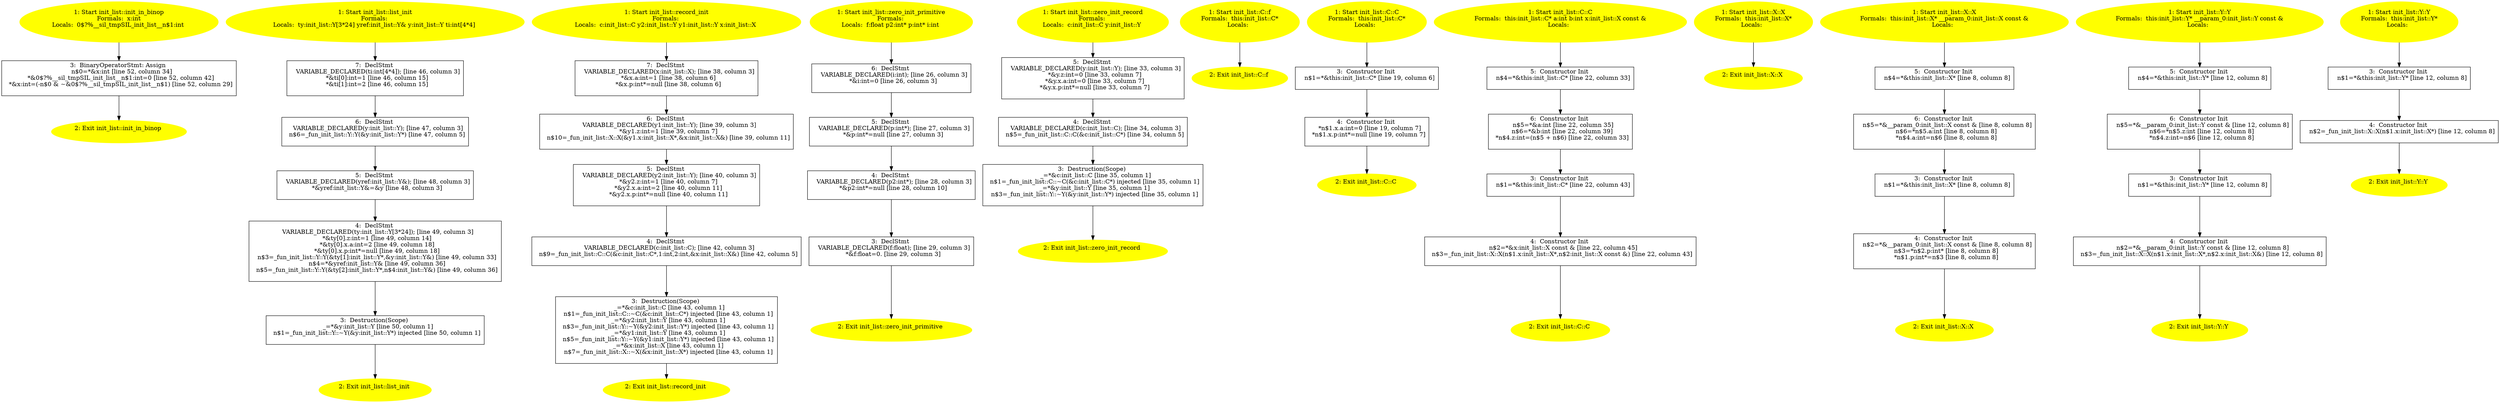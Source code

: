 /* @generated */
digraph cfg {
"init_in_binop#init_list#8348250075128359911.7adaa67964536570064366a92056cf46_1" [label="1: Start init_list::init_in_binop\nFormals:  x:int\nLocals:  0$?%__sil_tmpSIL_init_list__n$1:int \n  " color=yellow style=filled]
	

	 "init_in_binop#init_list#8348250075128359911.7adaa67964536570064366a92056cf46_1" -> "init_in_binop#init_list#8348250075128359911.7adaa67964536570064366a92056cf46_3" ;
"init_in_binop#init_list#8348250075128359911.7adaa67964536570064366a92056cf46_2" [label="2: Exit init_list::init_in_binop \n  " color=yellow style=filled]
	

"init_in_binop#init_list#8348250075128359911.7adaa67964536570064366a92056cf46_3" [label="3:  BinaryOperatorStmt: Assign \n   n$0=*&x:int [line 52, column 34]\n  *&0$?%__sil_tmpSIL_init_list__n$1:int=0 [line 52, column 42]\n  *&x:int=(-n$0 & ~&0$?%__sil_tmpSIL_init_list__n$1) [line 52, column 29]\n " shape="box"]
	

	 "init_in_binop#init_list#8348250075128359911.7adaa67964536570064366a92056cf46_3" -> "init_in_binop#init_list#8348250075128359911.7adaa67964536570064366a92056cf46_2" ;
"list_init#init_list#18348854466346904105.0126b9f1f80f91b73d5fbdbf2bc60754_1" [label="1: Start init_list::list_init\nFormals: \nLocals:  ty:init_list::Y[3*24] yref:init_list::Y& y:init_list::Y ti:int[4*4] \n  " color=yellow style=filled]
	

	 "list_init#init_list#18348854466346904105.0126b9f1f80f91b73d5fbdbf2bc60754_1" -> "list_init#init_list#18348854466346904105.0126b9f1f80f91b73d5fbdbf2bc60754_7" ;
"list_init#init_list#18348854466346904105.0126b9f1f80f91b73d5fbdbf2bc60754_2" [label="2: Exit init_list::list_init \n  " color=yellow style=filled]
	

"list_init#init_list#18348854466346904105.0126b9f1f80f91b73d5fbdbf2bc60754_3" [label="3:  Destruction(Scope) \n   _=*&y:init_list::Y [line 50, column 1]\n  n$1=_fun_init_list::Y::~Y(&y:init_list::Y*) injected [line 50, column 1]\n " shape="box"]
	

	 "list_init#init_list#18348854466346904105.0126b9f1f80f91b73d5fbdbf2bc60754_3" -> "list_init#init_list#18348854466346904105.0126b9f1f80f91b73d5fbdbf2bc60754_2" ;
"list_init#init_list#18348854466346904105.0126b9f1f80f91b73d5fbdbf2bc60754_4" [label="4:  DeclStmt \n   VARIABLE_DECLARED(ty:init_list::Y[3*24]); [line 49, column 3]\n  *&ty[0].z:int=1 [line 49, column 14]\n  *&ty[0].x.a:int=2 [line 49, column 18]\n  *&ty[0].x.p:int*=null [line 49, column 18]\n  n$3=_fun_init_list::Y::Y(&ty[1]:init_list::Y*,&y:init_list::Y&) [line 49, column 33]\n  n$4=*&yref:init_list::Y& [line 49, column 36]\n  n$5=_fun_init_list::Y::Y(&ty[2]:init_list::Y*,n$4:init_list::Y&) [line 49, column 36]\n " shape="box"]
	

	 "list_init#init_list#18348854466346904105.0126b9f1f80f91b73d5fbdbf2bc60754_4" -> "list_init#init_list#18348854466346904105.0126b9f1f80f91b73d5fbdbf2bc60754_3" ;
"list_init#init_list#18348854466346904105.0126b9f1f80f91b73d5fbdbf2bc60754_5" [label="5:  DeclStmt \n   VARIABLE_DECLARED(yref:init_list::Y&); [line 48, column 3]\n  *&yref:init_list::Y&=&y [line 48, column 3]\n " shape="box"]
	

	 "list_init#init_list#18348854466346904105.0126b9f1f80f91b73d5fbdbf2bc60754_5" -> "list_init#init_list#18348854466346904105.0126b9f1f80f91b73d5fbdbf2bc60754_4" ;
"list_init#init_list#18348854466346904105.0126b9f1f80f91b73d5fbdbf2bc60754_6" [label="6:  DeclStmt \n   VARIABLE_DECLARED(y:init_list::Y); [line 47, column 3]\n  n$6=_fun_init_list::Y::Y(&y:init_list::Y*) [line 47, column 5]\n " shape="box"]
	

	 "list_init#init_list#18348854466346904105.0126b9f1f80f91b73d5fbdbf2bc60754_6" -> "list_init#init_list#18348854466346904105.0126b9f1f80f91b73d5fbdbf2bc60754_5" ;
"list_init#init_list#18348854466346904105.0126b9f1f80f91b73d5fbdbf2bc60754_7" [label="7:  DeclStmt \n   VARIABLE_DECLARED(ti:int[4*4]); [line 46, column 3]\n  *&ti[0]:int=1 [line 46, column 15]\n  *&ti[1]:int=2 [line 46, column 15]\n " shape="box"]
	

	 "list_init#init_list#18348854466346904105.0126b9f1f80f91b73d5fbdbf2bc60754_7" -> "list_init#init_list#18348854466346904105.0126b9f1f80f91b73d5fbdbf2bc60754_6" ;
"record_init#init_list#9390182661430352809.a0bac2a3cf71c0b7c450ce49d030845f_1" [label="1: Start init_list::record_init\nFormals: \nLocals:  c:init_list::C y2:init_list::Y y1:init_list::Y x:init_list::X \n  " color=yellow style=filled]
	

	 "record_init#init_list#9390182661430352809.a0bac2a3cf71c0b7c450ce49d030845f_1" -> "record_init#init_list#9390182661430352809.a0bac2a3cf71c0b7c450ce49d030845f_7" ;
"record_init#init_list#9390182661430352809.a0bac2a3cf71c0b7c450ce49d030845f_2" [label="2: Exit init_list::record_init \n  " color=yellow style=filled]
	

"record_init#init_list#9390182661430352809.a0bac2a3cf71c0b7c450ce49d030845f_3" [label="3:  Destruction(Scope) \n   _=*&c:init_list::C [line 43, column 1]\n  n$1=_fun_init_list::C::~C(&c:init_list::C*) injected [line 43, column 1]\n  _=*&y2:init_list::Y [line 43, column 1]\n  n$3=_fun_init_list::Y::~Y(&y2:init_list::Y*) injected [line 43, column 1]\n  _=*&y1:init_list::Y [line 43, column 1]\n  n$5=_fun_init_list::Y::~Y(&y1:init_list::Y*) injected [line 43, column 1]\n  _=*&x:init_list::X [line 43, column 1]\n  n$7=_fun_init_list::X::~X(&x:init_list::X*) injected [line 43, column 1]\n " shape="box"]
	

	 "record_init#init_list#9390182661430352809.a0bac2a3cf71c0b7c450ce49d030845f_3" -> "record_init#init_list#9390182661430352809.a0bac2a3cf71c0b7c450ce49d030845f_2" ;
"record_init#init_list#9390182661430352809.a0bac2a3cf71c0b7c450ce49d030845f_4" [label="4:  DeclStmt \n   VARIABLE_DECLARED(c:init_list::C); [line 42, column 3]\n  n$9=_fun_init_list::C::C(&c:init_list::C*,1:int,2:int,&x:init_list::X&) [line 42, column 5]\n " shape="box"]
	

	 "record_init#init_list#9390182661430352809.a0bac2a3cf71c0b7c450ce49d030845f_4" -> "record_init#init_list#9390182661430352809.a0bac2a3cf71c0b7c450ce49d030845f_3" ;
"record_init#init_list#9390182661430352809.a0bac2a3cf71c0b7c450ce49d030845f_5" [label="5:  DeclStmt \n   VARIABLE_DECLARED(y2:init_list::Y); [line 40, column 3]\n  *&y2.z:int=1 [line 40, column 7]\n  *&y2.x.a:int=2 [line 40, column 11]\n  *&y2.x.p:int*=null [line 40, column 11]\n " shape="box"]
	

	 "record_init#init_list#9390182661430352809.a0bac2a3cf71c0b7c450ce49d030845f_5" -> "record_init#init_list#9390182661430352809.a0bac2a3cf71c0b7c450ce49d030845f_4" ;
"record_init#init_list#9390182661430352809.a0bac2a3cf71c0b7c450ce49d030845f_6" [label="6:  DeclStmt \n   VARIABLE_DECLARED(y1:init_list::Y); [line 39, column 3]\n  *&y1.z:int=1 [line 39, column 7]\n  n$10=_fun_init_list::X::X(&y1.x:init_list::X*,&x:init_list::X&) [line 39, column 11]\n " shape="box"]
	

	 "record_init#init_list#9390182661430352809.a0bac2a3cf71c0b7c450ce49d030845f_6" -> "record_init#init_list#9390182661430352809.a0bac2a3cf71c0b7c450ce49d030845f_5" ;
"record_init#init_list#9390182661430352809.a0bac2a3cf71c0b7c450ce49d030845f_7" [label="7:  DeclStmt \n   VARIABLE_DECLARED(x:init_list::X); [line 38, column 3]\n  *&x.a:int=1 [line 38, column 6]\n  *&x.p:int*=null [line 38, column 6]\n " shape="box"]
	

	 "record_init#init_list#9390182661430352809.a0bac2a3cf71c0b7c450ce49d030845f_7" -> "record_init#init_list#9390182661430352809.a0bac2a3cf71c0b7c450ce49d030845f_6" ;
"zero_init_primitive#init_list#3465759276925732066.1d03db1e38d38f4b345f33049176e92c_1" [label="1: Start init_list::zero_init_primitive\nFormals: \nLocals:  f:float p2:int* p:int* i:int \n  " color=yellow style=filled]
	

	 "zero_init_primitive#init_list#3465759276925732066.1d03db1e38d38f4b345f33049176e92c_1" -> "zero_init_primitive#init_list#3465759276925732066.1d03db1e38d38f4b345f33049176e92c_6" ;
"zero_init_primitive#init_list#3465759276925732066.1d03db1e38d38f4b345f33049176e92c_2" [label="2: Exit init_list::zero_init_primitive \n  " color=yellow style=filled]
	

"zero_init_primitive#init_list#3465759276925732066.1d03db1e38d38f4b345f33049176e92c_3" [label="3:  DeclStmt \n   VARIABLE_DECLARED(f:float); [line 29, column 3]\n  *&f:float=0. [line 29, column 3]\n " shape="box"]
	

	 "zero_init_primitive#init_list#3465759276925732066.1d03db1e38d38f4b345f33049176e92c_3" -> "zero_init_primitive#init_list#3465759276925732066.1d03db1e38d38f4b345f33049176e92c_2" ;
"zero_init_primitive#init_list#3465759276925732066.1d03db1e38d38f4b345f33049176e92c_4" [label="4:  DeclStmt \n   VARIABLE_DECLARED(p2:int*); [line 28, column 3]\n  *&p2:int*=null [line 28, column 10]\n " shape="box"]
	

	 "zero_init_primitive#init_list#3465759276925732066.1d03db1e38d38f4b345f33049176e92c_4" -> "zero_init_primitive#init_list#3465759276925732066.1d03db1e38d38f4b345f33049176e92c_3" ;
"zero_init_primitive#init_list#3465759276925732066.1d03db1e38d38f4b345f33049176e92c_5" [label="5:  DeclStmt \n   VARIABLE_DECLARED(p:int*); [line 27, column 3]\n  *&p:int*=null [line 27, column 3]\n " shape="box"]
	

	 "zero_init_primitive#init_list#3465759276925732066.1d03db1e38d38f4b345f33049176e92c_5" -> "zero_init_primitive#init_list#3465759276925732066.1d03db1e38d38f4b345f33049176e92c_4" ;
"zero_init_primitive#init_list#3465759276925732066.1d03db1e38d38f4b345f33049176e92c_6" [label="6:  DeclStmt \n   VARIABLE_DECLARED(i:int); [line 26, column 3]\n  *&i:int=0 [line 26, column 3]\n " shape="box"]
	

	 "zero_init_primitive#init_list#3465759276925732066.1d03db1e38d38f4b345f33049176e92c_6" -> "zero_init_primitive#init_list#3465759276925732066.1d03db1e38d38f4b345f33049176e92c_5" ;
"zero_init_record#init_list#7364160241041626579.8baaea62666796dca7b4a7b11bf4f2bb_1" [label="1: Start init_list::zero_init_record\nFormals: \nLocals:  c:init_list::C y:init_list::Y \n  " color=yellow style=filled]
	

	 "zero_init_record#init_list#7364160241041626579.8baaea62666796dca7b4a7b11bf4f2bb_1" -> "zero_init_record#init_list#7364160241041626579.8baaea62666796dca7b4a7b11bf4f2bb_5" ;
"zero_init_record#init_list#7364160241041626579.8baaea62666796dca7b4a7b11bf4f2bb_2" [label="2: Exit init_list::zero_init_record \n  " color=yellow style=filled]
	

"zero_init_record#init_list#7364160241041626579.8baaea62666796dca7b4a7b11bf4f2bb_3" [label="3:  Destruction(Scope) \n   _=*&c:init_list::C [line 35, column 1]\n  n$1=_fun_init_list::C::~C(&c:init_list::C*) injected [line 35, column 1]\n  _=*&y:init_list::Y [line 35, column 1]\n  n$3=_fun_init_list::Y::~Y(&y:init_list::Y*) injected [line 35, column 1]\n " shape="box"]
	

	 "zero_init_record#init_list#7364160241041626579.8baaea62666796dca7b4a7b11bf4f2bb_3" -> "zero_init_record#init_list#7364160241041626579.8baaea62666796dca7b4a7b11bf4f2bb_2" ;
"zero_init_record#init_list#7364160241041626579.8baaea62666796dca7b4a7b11bf4f2bb_4" [label="4:  DeclStmt \n   VARIABLE_DECLARED(c:init_list::C); [line 34, column 3]\n  n$5=_fun_init_list::C::C(&c:init_list::C*) [line 34, column 5]\n " shape="box"]
	

	 "zero_init_record#init_list#7364160241041626579.8baaea62666796dca7b4a7b11bf4f2bb_4" -> "zero_init_record#init_list#7364160241041626579.8baaea62666796dca7b4a7b11bf4f2bb_3" ;
"zero_init_record#init_list#7364160241041626579.8baaea62666796dca7b4a7b11bf4f2bb_5" [label="5:  DeclStmt \n   VARIABLE_DECLARED(y:init_list::Y); [line 33, column 3]\n  *&y.z:int=0 [line 33, column 7]\n  *&y.x.a:int=0 [line 33, column 7]\n  *&y.x.p:int*=null [line 33, column 7]\n " shape="box"]
	

	 "zero_init_record#init_list#7364160241041626579.8baaea62666796dca7b4a7b11bf4f2bb_5" -> "zero_init_record#init_list#7364160241041626579.8baaea62666796dca7b4a7b11bf4f2bb_4" ;
"f#C#init_list#(17813515084368904036).f077ed1f0db2e84c012845f48373d63b_1" [label="1: Start init_list::C::f\nFormals:  this:init_list::C*\nLocals:  \n  " color=yellow style=filled]
	

	 "f#C#init_list#(17813515084368904036).f077ed1f0db2e84c012845f48373d63b_1" -> "f#C#init_list#(17813515084368904036).f077ed1f0db2e84c012845f48373d63b_2" ;
"f#C#init_list#(17813515084368904036).f077ed1f0db2e84c012845f48373d63b_2" [label="2: Exit init_list::C::f \n  " color=yellow style=filled]
	

"C#C#init_list#{2078137693366693442}.8c327f8d277d54db4e65b8ab2016ae1f_1" [label="1: Start init_list::C::C\nFormals:  this:init_list::C*\nLocals:  \n  " color=yellow style=filled]
	

	 "C#C#init_list#{2078137693366693442}.8c327f8d277d54db4e65b8ab2016ae1f_1" -> "C#C#init_list#{2078137693366693442}.8c327f8d277d54db4e65b8ab2016ae1f_3" ;
"C#C#init_list#{2078137693366693442}.8c327f8d277d54db4e65b8ab2016ae1f_2" [label="2: Exit init_list::C::C \n  " color=yellow style=filled]
	

"C#C#init_list#{2078137693366693442}.8c327f8d277d54db4e65b8ab2016ae1f_3" [label="3:  Constructor Init \n   n$1=*&this:init_list::C* [line 19, column 6]\n " shape="box"]
	

	 "C#C#init_list#{2078137693366693442}.8c327f8d277d54db4e65b8ab2016ae1f_3" -> "C#C#init_list#{2078137693366693442}.8c327f8d277d54db4e65b8ab2016ae1f_4" ;
"C#C#init_list#{2078137693366693442}.8c327f8d277d54db4e65b8ab2016ae1f_4" [label="4:  Constructor Init \n   *n$1.x.a:int=0 [line 19, column 7]\n  *n$1.x.p:int*=null [line 19, column 7]\n " shape="box"]
	

	 "C#C#init_list#{2078137693366693442}.8c327f8d277d54db4e65b8ab2016ae1f_4" -> "C#C#init_list#{2078137693366693442}.8c327f8d277d54db4e65b8ab2016ae1f_2" ;
"C#C#init_list#{9473316906448727589}.5e7e92edb57b7e9a206c90855ab69889_1" [label="1: Start init_list::C::C\nFormals:  this:init_list::C* a:int b:int x:init_list::X const &\nLocals:  \n  " color=yellow style=filled]
	

	 "C#C#init_list#{9473316906448727589}.5e7e92edb57b7e9a206c90855ab69889_1" -> "C#C#init_list#{9473316906448727589}.5e7e92edb57b7e9a206c90855ab69889_5" ;
"C#C#init_list#{9473316906448727589}.5e7e92edb57b7e9a206c90855ab69889_2" [label="2: Exit init_list::C::C \n  " color=yellow style=filled]
	

"C#C#init_list#{9473316906448727589}.5e7e92edb57b7e9a206c90855ab69889_3" [label="3:  Constructor Init \n   n$1=*&this:init_list::C* [line 22, column 43]\n " shape="box"]
	

	 "C#C#init_list#{9473316906448727589}.5e7e92edb57b7e9a206c90855ab69889_3" -> "C#C#init_list#{9473316906448727589}.5e7e92edb57b7e9a206c90855ab69889_4" ;
"C#C#init_list#{9473316906448727589}.5e7e92edb57b7e9a206c90855ab69889_4" [label="4:  Constructor Init \n   n$2=*&x:init_list::X const & [line 22, column 45]\n  n$3=_fun_init_list::X::X(n$1.x:init_list::X*,n$2:init_list::X const &) [line 22, column 43]\n " shape="box"]
	

	 "C#C#init_list#{9473316906448727589}.5e7e92edb57b7e9a206c90855ab69889_4" -> "C#C#init_list#{9473316906448727589}.5e7e92edb57b7e9a206c90855ab69889_2" ;
"C#C#init_list#{9473316906448727589}.5e7e92edb57b7e9a206c90855ab69889_5" [label="5:  Constructor Init \n   n$4=*&this:init_list::C* [line 22, column 33]\n " shape="box"]
	

	 "C#C#init_list#{9473316906448727589}.5e7e92edb57b7e9a206c90855ab69889_5" -> "C#C#init_list#{9473316906448727589}.5e7e92edb57b7e9a206c90855ab69889_6" ;
"C#C#init_list#{9473316906448727589}.5e7e92edb57b7e9a206c90855ab69889_6" [label="6:  Constructor Init \n   n$5=*&a:int [line 22, column 35]\n  n$6=*&b:int [line 22, column 39]\n  *n$4.z:int=(n$5 + n$6) [line 22, column 33]\n " shape="box"]
	

	 "C#C#init_list#{9473316906448727589}.5e7e92edb57b7e9a206c90855ab69889_6" -> "C#C#init_list#{9473316906448727589}.5e7e92edb57b7e9a206c90855ab69889_3" ;
"X#X#init_list#{12753046806942070827}.1efd898de92870cda553b4bfbf477dc0_1" [label="1: Start init_list::X::X\nFormals:  this:init_list::X*\nLocals:  \n  " color=yellow style=filled]
	

	 "X#X#init_list#{12753046806942070827}.1efd898de92870cda553b4bfbf477dc0_1" -> "X#X#init_list#{12753046806942070827}.1efd898de92870cda553b4bfbf477dc0_2" ;
"X#X#init_list#{12753046806942070827}.1efd898de92870cda553b4bfbf477dc0_2" [label="2: Exit init_list::X::X \n  " color=yellow style=filled]
	

"X#X#init_list#{7348299791177244048}.23ae9de76be6795cef925262b7b1950f_1" [label="1: Start init_list::X::X\nFormals:  this:init_list::X* __param_0:init_list::X const &\nLocals:  \n  " color=yellow style=filled]
	

	 "X#X#init_list#{7348299791177244048}.23ae9de76be6795cef925262b7b1950f_1" -> "X#X#init_list#{7348299791177244048}.23ae9de76be6795cef925262b7b1950f_5" ;
"X#X#init_list#{7348299791177244048}.23ae9de76be6795cef925262b7b1950f_2" [label="2: Exit init_list::X::X \n  " color=yellow style=filled]
	

"X#X#init_list#{7348299791177244048}.23ae9de76be6795cef925262b7b1950f_3" [label="3:  Constructor Init \n   n$1=*&this:init_list::X* [line 8, column 8]\n " shape="box"]
	

	 "X#X#init_list#{7348299791177244048}.23ae9de76be6795cef925262b7b1950f_3" -> "X#X#init_list#{7348299791177244048}.23ae9de76be6795cef925262b7b1950f_4" ;
"X#X#init_list#{7348299791177244048}.23ae9de76be6795cef925262b7b1950f_4" [label="4:  Constructor Init \n   n$2=*&__param_0:init_list::X const & [line 8, column 8]\n  n$3=*n$2.p:int* [line 8, column 8]\n  *n$1.p:int*=n$3 [line 8, column 8]\n " shape="box"]
	

	 "X#X#init_list#{7348299791177244048}.23ae9de76be6795cef925262b7b1950f_4" -> "X#X#init_list#{7348299791177244048}.23ae9de76be6795cef925262b7b1950f_2" ;
"X#X#init_list#{7348299791177244048}.23ae9de76be6795cef925262b7b1950f_5" [label="5:  Constructor Init \n   n$4=*&this:init_list::X* [line 8, column 8]\n " shape="box"]
	

	 "X#X#init_list#{7348299791177244048}.23ae9de76be6795cef925262b7b1950f_5" -> "X#X#init_list#{7348299791177244048}.23ae9de76be6795cef925262b7b1950f_6" ;
"X#X#init_list#{7348299791177244048}.23ae9de76be6795cef925262b7b1950f_6" [label="6:  Constructor Init \n   n$5=*&__param_0:init_list::X const & [line 8, column 8]\n  n$6=*n$5.a:int [line 8, column 8]\n  *n$4.a:int=n$6 [line 8, column 8]\n " shape="box"]
	

	 "X#X#init_list#{7348299791177244048}.23ae9de76be6795cef925262b7b1950f_6" -> "X#X#init_list#{7348299791177244048}.23ae9de76be6795cef925262b7b1950f_3" ;
"Y#Y#init_list#{657511410642540519}.bde8453c853125848f32815f22fabd2b_1" [label="1: Start init_list::Y::Y\nFormals:  this:init_list::Y* __param_0:init_list::Y const &\nLocals:  \n  " color=yellow style=filled]
	

	 "Y#Y#init_list#{657511410642540519}.bde8453c853125848f32815f22fabd2b_1" -> "Y#Y#init_list#{657511410642540519}.bde8453c853125848f32815f22fabd2b_5" ;
"Y#Y#init_list#{657511410642540519}.bde8453c853125848f32815f22fabd2b_2" [label="2: Exit init_list::Y::Y \n  " color=yellow style=filled]
	

"Y#Y#init_list#{657511410642540519}.bde8453c853125848f32815f22fabd2b_3" [label="3:  Constructor Init \n   n$1=*&this:init_list::Y* [line 12, column 8]\n " shape="box"]
	

	 "Y#Y#init_list#{657511410642540519}.bde8453c853125848f32815f22fabd2b_3" -> "Y#Y#init_list#{657511410642540519}.bde8453c853125848f32815f22fabd2b_4" ;
"Y#Y#init_list#{657511410642540519}.bde8453c853125848f32815f22fabd2b_4" [label="4:  Constructor Init \n   n$2=*&__param_0:init_list::Y const & [line 12, column 8]\n  n$3=_fun_init_list::X::X(n$1.x:init_list::X*,n$2.x:init_list::X&) [line 12, column 8]\n " shape="box"]
	

	 "Y#Y#init_list#{657511410642540519}.bde8453c853125848f32815f22fabd2b_4" -> "Y#Y#init_list#{657511410642540519}.bde8453c853125848f32815f22fabd2b_2" ;
"Y#Y#init_list#{657511410642540519}.bde8453c853125848f32815f22fabd2b_5" [label="5:  Constructor Init \n   n$4=*&this:init_list::Y* [line 12, column 8]\n " shape="box"]
	

	 "Y#Y#init_list#{657511410642540519}.bde8453c853125848f32815f22fabd2b_5" -> "Y#Y#init_list#{657511410642540519}.bde8453c853125848f32815f22fabd2b_6" ;
"Y#Y#init_list#{657511410642540519}.bde8453c853125848f32815f22fabd2b_6" [label="6:  Constructor Init \n   n$5=*&__param_0:init_list::Y const & [line 12, column 8]\n  n$6=*n$5.z:int [line 12, column 8]\n  *n$4.z:int=n$6 [line 12, column 8]\n " shape="box"]
	

	 "Y#Y#init_list#{657511410642540519}.bde8453c853125848f32815f22fabd2b_6" -> "Y#Y#init_list#{657511410642540519}.bde8453c853125848f32815f22fabd2b_3" ;
"Y#Y#init_list#{8563191656710678156}.e0b0645b50ae7ca732891522c0978402_1" [label="1: Start init_list::Y::Y\nFormals:  this:init_list::Y*\nLocals:  \n  " color=yellow style=filled]
	

	 "Y#Y#init_list#{8563191656710678156}.e0b0645b50ae7ca732891522c0978402_1" -> "Y#Y#init_list#{8563191656710678156}.e0b0645b50ae7ca732891522c0978402_3" ;
"Y#Y#init_list#{8563191656710678156}.e0b0645b50ae7ca732891522c0978402_2" [label="2: Exit init_list::Y::Y \n  " color=yellow style=filled]
	

"Y#Y#init_list#{8563191656710678156}.e0b0645b50ae7ca732891522c0978402_3" [label="3:  Constructor Init \n   n$1=*&this:init_list::Y* [line 12, column 8]\n " shape="box"]
	

	 "Y#Y#init_list#{8563191656710678156}.e0b0645b50ae7ca732891522c0978402_3" -> "Y#Y#init_list#{8563191656710678156}.e0b0645b50ae7ca732891522c0978402_4" ;
"Y#Y#init_list#{8563191656710678156}.e0b0645b50ae7ca732891522c0978402_4" [label="4:  Constructor Init \n   n$2=_fun_init_list::X::X(n$1.x:init_list::X*) [line 12, column 8]\n " shape="box"]
	

	 "Y#Y#init_list#{8563191656710678156}.e0b0645b50ae7ca732891522c0978402_4" -> "Y#Y#init_list#{8563191656710678156}.e0b0645b50ae7ca732891522c0978402_2" ;
}
